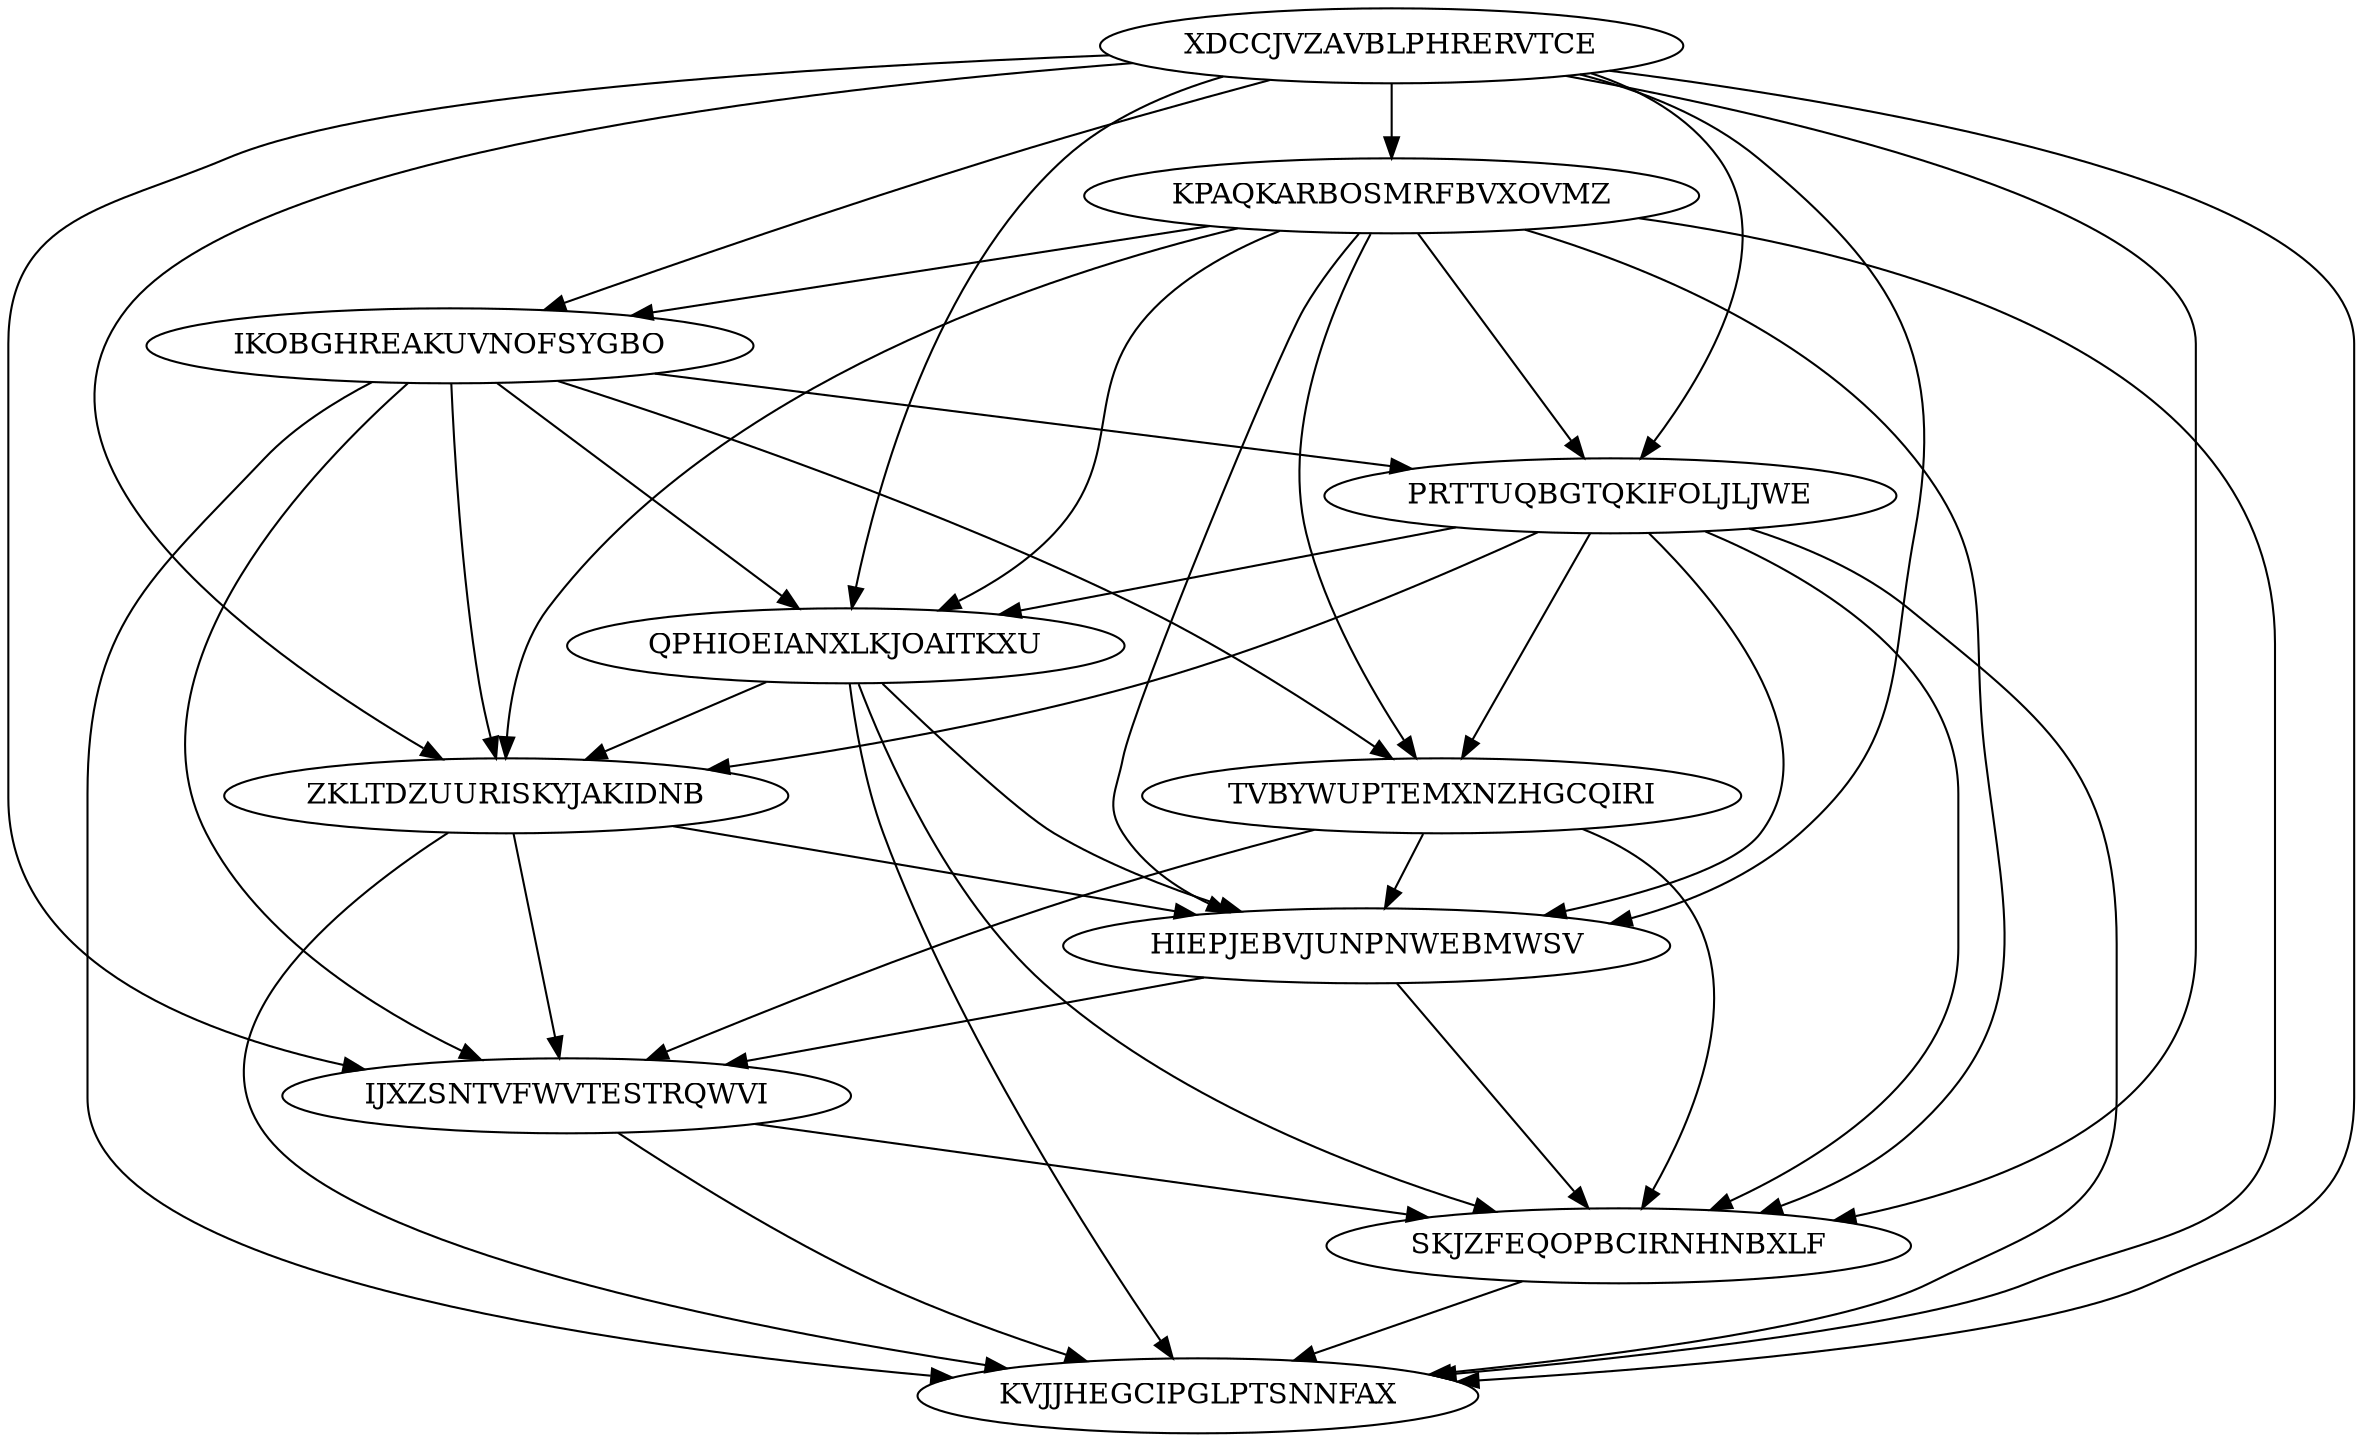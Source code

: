digraph "N11M44" {
	XDCCJVZAVBLPHRERVTCE			[Weight=16, Start=0, Processor=1];
	KPAQKARBOSMRFBVXOVMZ			[Weight=17, Start=16, Processor=1];
	IKOBGHREAKUVNOFSYGBO			[Weight=19, Start=33, Processor=1];
	PRTTUQBGTQKIFOLJLJWE			[Weight=11, Start=52, Processor=1];
	TVBYWUPTEMXNZHGCQIRI			[Weight=16, Start=80, Processor=2];
	QPHIOEIANXLKJOAITKXU			[Weight=20, Start=63, Processor=1];
	ZKLTDZUURISKYJAKIDNB			[Weight=11, Start=96, Processor=2];
	HIEPJEBVJUNPNWEBMWSV			[Weight=13, Start=107, Processor=2];
	IJXZSNTVFWVTESTRQWVI			[Weight=18, Start=120, Processor=2];
	SKJZFEQOPBCIRNHNBXLF			[Weight=16, Start=138, Processor=2];
	KVJJHEGCIPGLPTSNNFAX			[Weight=20, Start=154, Processor=2];
	TVBYWUPTEMXNZHGCQIRI -> HIEPJEBVJUNPNWEBMWSV		[Weight=15];
	XDCCJVZAVBLPHRERVTCE -> IKOBGHREAKUVNOFSYGBO		[Weight=13];
	KPAQKARBOSMRFBVXOVMZ -> PRTTUQBGTQKIFOLJLJWE		[Weight=17];
	QPHIOEIANXLKJOAITKXU -> KVJJHEGCIPGLPTSNNFAX		[Weight=13];
	IKOBGHREAKUVNOFSYGBO -> PRTTUQBGTQKIFOLJLJWE		[Weight=15];
	PRTTUQBGTQKIFOLJLJWE -> SKJZFEQOPBCIRNHNBXLF		[Weight=19];
	IKOBGHREAKUVNOFSYGBO -> IJXZSNTVFWVTESTRQWVI		[Weight=10];
	XDCCJVZAVBLPHRERVTCE -> IJXZSNTVFWVTESTRQWVI		[Weight=17];
	QPHIOEIANXLKJOAITKXU -> ZKLTDZUURISKYJAKIDNB		[Weight=11];
	IKOBGHREAKUVNOFSYGBO -> KVJJHEGCIPGLPTSNNFAX		[Weight=12];
	XDCCJVZAVBLPHRERVTCE -> QPHIOEIANXLKJOAITKXU		[Weight=11];
	IKOBGHREAKUVNOFSYGBO -> ZKLTDZUURISKYJAKIDNB		[Weight=14];
	ZKLTDZUURISKYJAKIDNB -> KVJJHEGCIPGLPTSNNFAX		[Weight=15];
	XDCCJVZAVBLPHRERVTCE -> HIEPJEBVJUNPNWEBMWSV		[Weight=16];
	KPAQKARBOSMRFBVXOVMZ -> IKOBGHREAKUVNOFSYGBO		[Weight=18];
	XDCCJVZAVBLPHRERVTCE -> ZKLTDZUURISKYJAKIDNB		[Weight=18];
	KPAQKARBOSMRFBVXOVMZ -> QPHIOEIANXLKJOAITKXU		[Weight=14];
	ZKLTDZUURISKYJAKIDNB -> HIEPJEBVJUNPNWEBMWSV		[Weight=18];
	PRTTUQBGTQKIFOLJLJWE -> ZKLTDZUURISKYJAKIDNB		[Weight=20];
	QPHIOEIANXLKJOAITKXU -> HIEPJEBVJUNPNWEBMWSV		[Weight=12];
	KPAQKARBOSMRFBVXOVMZ -> SKJZFEQOPBCIRNHNBXLF		[Weight=20];
	XDCCJVZAVBLPHRERVTCE -> SKJZFEQOPBCIRNHNBXLF		[Weight=16];
	KPAQKARBOSMRFBVXOVMZ -> ZKLTDZUURISKYJAKIDNB		[Weight=15];
	PRTTUQBGTQKIFOLJLJWE -> QPHIOEIANXLKJOAITKXU		[Weight=15];
	IKOBGHREAKUVNOFSYGBO -> TVBYWUPTEMXNZHGCQIRI		[Weight=17];
	SKJZFEQOPBCIRNHNBXLF -> KVJJHEGCIPGLPTSNNFAX		[Weight=19];
	XDCCJVZAVBLPHRERVTCE -> KVJJHEGCIPGLPTSNNFAX		[Weight=12];
	PRTTUQBGTQKIFOLJLJWE -> KVJJHEGCIPGLPTSNNFAX		[Weight=20];
	TVBYWUPTEMXNZHGCQIRI -> IJXZSNTVFWVTESTRQWVI		[Weight=19];
	IJXZSNTVFWVTESTRQWVI -> SKJZFEQOPBCIRNHNBXLF		[Weight=18];
	KPAQKARBOSMRFBVXOVMZ -> HIEPJEBVJUNPNWEBMWSV		[Weight=10];
	XDCCJVZAVBLPHRERVTCE -> KPAQKARBOSMRFBVXOVMZ		[Weight=20];
	HIEPJEBVJUNPNWEBMWSV -> IJXZSNTVFWVTESTRQWVI		[Weight=20];
	KPAQKARBOSMRFBVXOVMZ -> KVJJHEGCIPGLPTSNNFAX		[Weight=14];
	PRTTUQBGTQKIFOLJLJWE -> HIEPJEBVJUNPNWEBMWSV		[Weight=13];
	PRTTUQBGTQKIFOLJLJWE -> TVBYWUPTEMXNZHGCQIRI		[Weight=17];
	KPAQKARBOSMRFBVXOVMZ -> TVBYWUPTEMXNZHGCQIRI		[Weight=18];
	IKOBGHREAKUVNOFSYGBO -> QPHIOEIANXLKJOAITKXU		[Weight=11];
	ZKLTDZUURISKYJAKIDNB -> IJXZSNTVFWVTESTRQWVI		[Weight=15];
	XDCCJVZAVBLPHRERVTCE -> PRTTUQBGTQKIFOLJLJWE		[Weight=14];
	IJXZSNTVFWVTESTRQWVI -> KVJJHEGCIPGLPTSNNFAX		[Weight=16];
	TVBYWUPTEMXNZHGCQIRI -> SKJZFEQOPBCIRNHNBXLF		[Weight=16];
	HIEPJEBVJUNPNWEBMWSV -> SKJZFEQOPBCIRNHNBXLF		[Weight=18];
	QPHIOEIANXLKJOAITKXU -> SKJZFEQOPBCIRNHNBXLF		[Weight=16];
}
